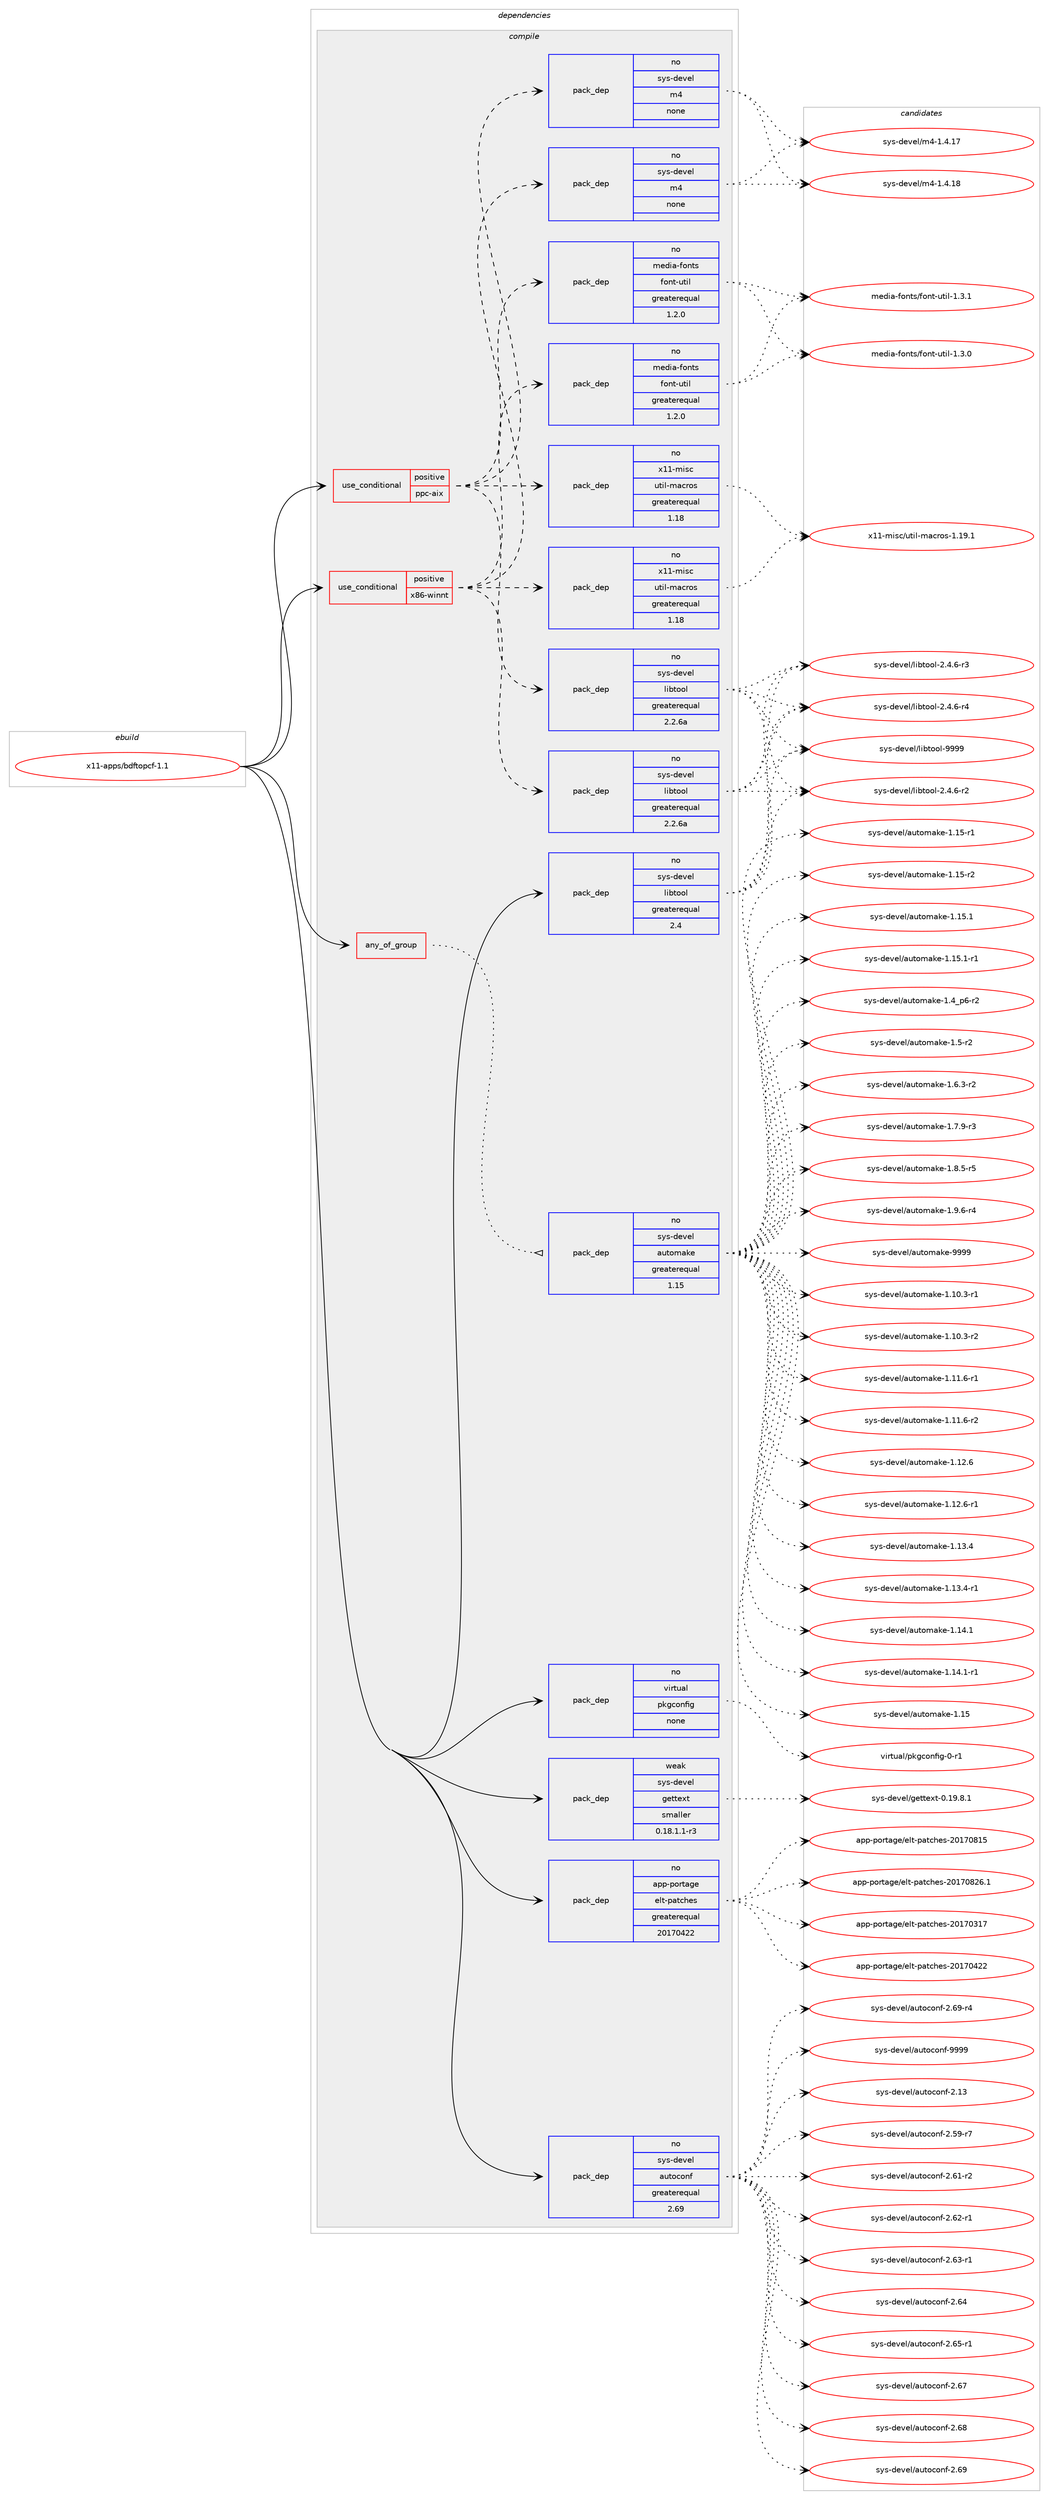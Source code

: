 digraph prolog {

# *************
# Graph options
# *************

newrank=true;
concentrate=true;
compound=true;
graph [rankdir=LR,fontname=Helvetica,fontsize=10,ranksep=1.5];#, ranksep=2.5, nodesep=0.2];
edge  [arrowhead=vee];
node  [fontname=Helvetica,fontsize=10];

# **********
# The ebuild
# **********

subgraph cluster_leftcol {
color=gray;
rank=same;
label=<<i>ebuild</i>>;
id [label="x11-apps/bdftopcf-1.1", color=red, width=4, href="../x11-apps/bdftopcf-1.1.svg"];
}

# ****************
# The dependencies
# ****************

subgraph cluster_midcol {
color=gray;
label=<<i>dependencies</i>>;
subgraph cluster_compile {
fillcolor="#eeeeee";
style=filled;
label=<<i>compile</i>>;
subgraph any8997 {
dependency508868 [label=<<TABLE BORDER="0" CELLBORDER="1" CELLSPACING="0" CELLPADDING="4"><TR><TD CELLPADDING="10">any_of_group</TD></TR></TABLE>>, shape=none, color=red];subgraph pack378154 {
dependency508869 [label=<<TABLE BORDER="0" CELLBORDER="1" CELLSPACING="0" CELLPADDING="4" WIDTH="220"><TR><TD ROWSPAN="6" CELLPADDING="30">pack_dep</TD></TR><TR><TD WIDTH="110">no</TD></TR><TR><TD>sys-devel</TD></TR><TR><TD>automake</TD></TR><TR><TD>greaterequal</TD></TR><TR><TD>1.15</TD></TR></TABLE>>, shape=none, color=blue];
}
dependency508868:e -> dependency508869:w [weight=20,style="dotted",arrowhead="oinv"];
}
id:e -> dependency508868:w [weight=20,style="solid",arrowhead="vee"];
subgraph cond121378 {
dependency508870 [label=<<TABLE BORDER="0" CELLBORDER="1" CELLSPACING="0" CELLPADDING="4"><TR><TD ROWSPAN="3" CELLPADDING="10">use_conditional</TD></TR><TR><TD>positive</TD></TR><TR><TD>ppc-aix</TD></TR></TABLE>>, shape=none, color=red];
subgraph pack378155 {
dependency508871 [label=<<TABLE BORDER="0" CELLBORDER="1" CELLSPACING="0" CELLPADDING="4" WIDTH="220"><TR><TD ROWSPAN="6" CELLPADDING="30">pack_dep</TD></TR><TR><TD WIDTH="110">no</TD></TR><TR><TD>sys-devel</TD></TR><TR><TD>libtool</TD></TR><TR><TD>greaterequal</TD></TR><TR><TD>2.2.6a</TD></TR></TABLE>>, shape=none, color=blue];
}
dependency508870:e -> dependency508871:w [weight=20,style="dashed",arrowhead="vee"];
subgraph pack378156 {
dependency508872 [label=<<TABLE BORDER="0" CELLBORDER="1" CELLSPACING="0" CELLPADDING="4" WIDTH="220"><TR><TD ROWSPAN="6" CELLPADDING="30">pack_dep</TD></TR><TR><TD WIDTH="110">no</TD></TR><TR><TD>sys-devel</TD></TR><TR><TD>m4</TD></TR><TR><TD>none</TD></TR><TR><TD></TD></TR></TABLE>>, shape=none, color=blue];
}
dependency508870:e -> dependency508872:w [weight=20,style="dashed",arrowhead="vee"];
subgraph pack378157 {
dependency508873 [label=<<TABLE BORDER="0" CELLBORDER="1" CELLSPACING="0" CELLPADDING="4" WIDTH="220"><TR><TD ROWSPAN="6" CELLPADDING="30">pack_dep</TD></TR><TR><TD WIDTH="110">no</TD></TR><TR><TD>x11-misc</TD></TR><TR><TD>util-macros</TD></TR><TR><TD>greaterequal</TD></TR><TR><TD>1.18</TD></TR></TABLE>>, shape=none, color=blue];
}
dependency508870:e -> dependency508873:w [weight=20,style="dashed",arrowhead="vee"];
subgraph pack378158 {
dependency508874 [label=<<TABLE BORDER="0" CELLBORDER="1" CELLSPACING="0" CELLPADDING="4" WIDTH="220"><TR><TD ROWSPAN="6" CELLPADDING="30">pack_dep</TD></TR><TR><TD WIDTH="110">no</TD></TR><TR><TD>media-fonts</TD></TR><TR><TD>font-util</TD></TR><TR><TD>greaterequal</TD></TR><TR><TD>1.2.0</TD></TR></TABLE>>, shape=none, color=blue];
}
dependency508870:e -> dependency508874:w [weight=20,style="dashed",arrowhead="vee"];
}
id:e -> dependency508870:w [weight=20,style="solid",arrowhead="vee"];
subgraph cond121379 {
dependency508875 [label=<<TABLE BORDER="0" CELLBORDER="1" CELLSPACING="0" CELLPADDING="4"><TR><TD ROWSPAN="3" CELLPADDING="10">use_conditional</TD></TR><TR><TD>positive</TD></TR><TR><TD>x86-winnt</TD></TR></TABLE>>, shape=none, color=red];
subgraph pack378159 {
dependency508876 [label=<<TABLE BORDER="0" CELLBORDER="1" CELLSPACING="0" CELLPADDING="4" WIDTH="220"><TR><TD ROWSPAN="6" CELLPADDING="30">pack_dep</TD></TR><TR><TD WIDTH="110">no</TD></TR><TR><TD>sys-devel</TD></TR><TR><TD>libtool</TD></TR><TR><TD>greaterequal</TD></TR><TR><TD>2.2.6a</TD></TR></TABLE>>, shape=none, color=blue];
}
dependency508875:e -> dependency508876:w [weight=20,style="dashed",arrowhead="vee"];
subgraph pack378160 {
dependency508877 [label=<<TABLE BORDER="0" CELLBORDER="1" CELLSPACING="0" CELLPADDING="4" WIDTH="220"><TR><TD ROWSPAN="6" CELLPADDING="30">pack_dep</TD></TR><TR><TD WIDTH="110">no</TD></TR><TR><TD>sys-devel</TD></TR><TR><TD>m4</TD></TR><TR><TD>none</TD></TR><TR><TD></TD></TR></TABLE>>, shape=none, color=blue];
}
dependency508875:e -> dependency508877:w [weight=20,style="dashed",arrowhead="vee"];
subgraph pack378161 {
dependency508878 [label=<<TABLE BORDER="0" CELLBORDER="1" CELLSPACING="0" CELLPADDING="4" WIDTH="220"><TR><TD ROWSPAN="6" CELLPADDING="30">pack_dep</TD></TR><TR><TD WIDTH="110">no</TD></TR><TR><TD>x11-misc</TD></TR><TR><TD>util-macros</TD></TR><TR><TD>greaterequal</TD></TR><TR><TD>1.18</TD></TR></TABLE>>, shape=none, color=blue];
}
dependency508875:e -> dependency508878:w [weight=20,style="dashed",arrowhead="vee"];
subgraph pack378162 {
dependency508879 [label=<<TABLE BORDER="0" CELLBORDER="1" CELLSPACING="0" CELLPADDING="4" WIDTH="220"><TR><TD ROWSPAN="6" CELLPADDING="30">pack_dep</TD></TR><TR><TD WIDTH="110">no</TD></TR><TR><TD>media-fonts</TD></TR><TR><TD>font-util</TD></TR><TR><TD>greaterequal</TD></TR><TR><TD>1.2.0</TD></TR></TABLE>>, shape=none, color=blue];
}
dependency508875:e -> dependency508879:w [weight=20,style="dashed",arrowhead="vee"];
}
id:e -> dependency508875:w [weight=20,style="solid",arrowhead="vee"];
subgraph pack378163 {
dependency508880 [label=<<TABLE BORDER="0" CELLBORDER="1" CELLSPACING="0" CELLPADDING="4" WIDTH="220"><TR><TD ROWSPAN="6" CELLPADDING="30">pack_dep</TD></TR><TR><TD WIDTH="110">no</TD></TR><TR><TD>app-portage</TD></TR><TR><TD>elt-patches</TD></TR><TR><TD>greaterequal</TD></TR><TR><TD>20170422</TD></TR></TABLE>>, shape=none, color=blue];
}
id:e -> dependency508880:w [weight=20,style="solid",arrowhead="vee"];
subgraph pack378164 {
dependency508881 [label=<<TABLE BORDER="0" CELLBORDER="1" CELLSPACING="0" CELLPADDING="4" WIDTH="220"><TR><TD ROWSPAN="6" CELLPADDING="30">pack_dep</TD></TR><TR><TD WIDTH="110">no</TD></TR><TR><TD>sys-devel</TD></TR><TR><TD>autoconf</TD></TR><TR><TD>greaterequal</TD></TR><TR><TD>2.69</TD></TR></TABLE>>, shape=none, color=blue];
}
id:e -> dependency508881:w [weight=20,style="solid",arrowhead="vee"];
subgraph pack378165 {
dependency508882 [label=<<TABLE BORDER="0" CELLBORDER="1" CELLSPACING="0" CELLPADDING="4" WIDTH="220"><TR><TD ROWSPAN="6" CELLPADDING="30">pack_dep</TD></TR><TR><TD WIDTH="110">no</TD></TR><TR><TD>sys-devel</TD></TR><TR><TD>libtool</TD></TR><TR><TD>greaterequal</TD></TR><TR><TD>2.4</TD></TR></TABLE>>, shape=none, color=blue];
}
id:e -> dependency508882:w [weight=20,style="solid",arrowhead="vee"];
subgraph pack378166 {
dependency508883 [label=<<TABLE BORDER="0" CELLBORDER="1" CELLSPACING="0" CELLPADDING="4" WIDTH="220"><TR><TD ROWSPAN="6" CELLPADDING="30">pack_dep</TD></TR><TR><TD WIDTH="110">no</TD></TR><TR><TD>virtual</TD></TR><TR><TD>pkgconfig</TD></TR><TR><TD>none</TD></TR><TR><TD></TD></TR></TABLE>>, shape=none, color=blue];
}
id:e -> dependency508883:w [weight=20,style="solid",arrowhead="vee"];
subgraph pack378167 {
dependency508884 [label=<<TABLE BORDER="0" CELLBORDER="1" CELLSPACING="0" CELLPADDING="4" WIDTH="220"><TR><TD ROWSPAN="6" CELLPADDING="30">pack_dep</TD></TR><TR><TD WIDTH="110">weak</TD></TR><TR><TD>sys-devel</TD></TR><TR><TD>gettext</TD></TR><TR><TD>smaller</TD></TR><TR><TD>0.18.1.1-r3</TD></TR></TABLE>>, shape=none, color=blue];
}
id:e -> dependency508884:w [weight=20,style="solid",arrowhead="vee"];
}
subgraph cluster_compileandrun {
fillcolor="#eeeeee";
style=filled;
label=<<i>compile and run</i>>;
}
subgraph cluster_run {
fillcolor="#eeeeee";
style=filled;
label=<<i>run</i>>;
}
}

# **************
# The candidates
# **************

subgraph cluster_choices {
rank=same;
color=gray;
label=<<i>candidates</i>>;

subgraph choice378154 {
color=black;
nodesep=1;
choice11512111545100101118101108479711711611110997107101454946494846514511449 [label="sys-devel/automake-1.10.3-r1", color=red, width=4,href="../sys-devel/automake-1.10.3-r1.svg"];
choice11512111545100101118101108479711711611110997107101454946494846514511450 [label="sys-devel/automake-1.10.3-r2", color=red, width=4,href="../sys-devel/automake-1.10.3-r2.svg"];
choice11512111545100101118101108479711711611110997107101454946494946544511449 [label="sys-devel/automake-1.11.6-r1", color=red, width=4,href="../sys-devel/automake-1.11.6-r1.svg"];
choice11512111545100101118101108479711711611110997107101454946494946544511450 [label="sys-devel/automake-1.11.6-r2", color=red, width=4,href="../sys-devel/automake-1.11.6-r2.svg"];
choice1151211154510010111810110847971171161111099710710145494649504654 [label="sys-devel/automake-1.12.6", color=red, width=4,href="../sys-devel/automake-1.12.6.svg"];
choice11512111545100101118101108479711711611110997107101454946495046544511449 [label="sys-devel/automake-1.12.6-r1", color=red, width=4,href="../sys-devel/automake-1.12.6-r1.svg"];
choice1151211154510010111810110847971171161111099710710145494649514652 [label="sys-devel/automake-1.13.4", color=red, width=4,href="../sys-devel/automake-1.13.4.svg"];
choice11512111545100101118101108479711711611110997107101454946495146524511449 [label="sys-devel/automake-1.13.4-r1", color=red, width=4,href="../sys-devel/automake-1.13.4-r1.svg"];
choice1151211154510010111810110847971171161111099710710145494649524649 [label="sys-devel/automake-1.14.1", color=red, width=4,href="../sys-devel/automake-1.14.1.svg"];
choice11512111545100101118101108479711711611110997107101454946495246494511449 [label="sys-devel/automake-1.14.1-r1", color=red, width=4,href="../sys-devel/automake-1.14.1-r1.svg"];
choice115121115451001011181011084797117116111109971071014549464953 [label="sys-devel/automake-1.15", color=red, width=4,href="../sys-devel/automake-1.15.svg"];
choice1151211154510010111810110847971171161111099710710145494649534511449 [label="sys-devel/automake-1.15-r1", color=red, width=4,href="../sys-devel/automake-1.15-r1.svg"];
choice1151211154510010111810110847971171161111099710710145494649534511450 [label="sys-devel/automake-1.15-r2", color=red, width=4,href="../sys-devel/automake-1.15-r2.svg"];
choice1151211154510010111810110847971171161111099710710145494649534649 [label="sys-devel/automake-1.15.1", color=red, width=4,href="../sys-devel/automake-1.15.1.svg"];
choice11512111545100101118101108479711711611110997107101454946495346494511449 [label="sys-devel/automake-1.15.1-r1", color=red, width=4,href="../sys-devel/automake-1.15.1-r1.svg"];
choice115121115451001011181011084797117116111109971071014549465295112544511450 [label="sys-devel/automake-1.4_p6-r2", color=red, width=4,href="../sys-devel/automake-1.4_p6-r2.svg"];
choice11512111545100101118101108479711711611110997107101454946534511450 [label="sys-devel/automake-1.5-r2", color=red, width=4,href="../sys-devel/automake-1.5-r2.svg"];
choice115121115451001011181011084797117116111109971071014549465446514511450 [label="sys-devel/automake-1.6.3-r2", color=red, width=4,href="../sys-devel/automake-1.6.3-r2.svg"];
choice115121115451001011181011084797117116111109971071014549465546574511451 [label="sys-devel/automake-1.7.9-r3", color=red, width=4,href="../sys-devel/automake-1.7.9-r3.svg"];
choice115121115451001011181011084797117116111109971071014549465646534511453 [label="sys-devel/automake-1.8.5-r5", color=red, width=4,href="../sys-devel/automake-1.8.5-r5.svg"];
choice115121115451001011181011084797117116111109971071014549465746544511452 [label="sys-devel/automake-1.9.6-r4", color=red, width=4,href="../sys-devel/automake-1.9.6-r4.svg"];
choice115121115451001011181011084797117116111109971071014557575757 [label="sys-devel/automake-9999", color=red, width=4,href="../sys-devel/automake-9999.svg"];
dependency508869:e -> choice11512111545100101118101108479711711611110997107101454946494846514511449:w [style=dotted,weight="100"];
dependency508869:e -> choice11512111545100101118101108479711711611110997107101454946494846514511450:w [style=dotted,weight="100"];
dependency508869:e -> choice11512111545100101118101108479711711611110997107101454946494946544511449:w [style=dotted,weight="100"];
dependency508869:e -> choice11512111545100101118101108479711711611110997107101454946494946544511450:w [style=dotted,weight="100"];
dependency508869:e -> choice1151211154510010111810110847971171161111099710710145494649504654:w [style=dotted,weight="100"];
dependency508869:e -> choice11512111545100101118101108479711711611110997107101454946495046544511449:w [style=dotted,weight="100"];
dependency508869:e -> choice1151211154510010111810110847971171161111099710710145494649514652:w [style=dotted,weight="100"];
dependency508869:e -> choice11512111545100101118101108479711711611110997107101454946495146524511449:w [style=dotted,weight="100"];
dependency508869:e -> choice1151211154510010111810110847971171161111099710710145494649524649:w [style=dotted,weight="100"];
dependency508869:e -> choice11512111545100101118101108479711711611110997107101454946495246494511449:w [style=dotted,weight="100"];
dependency508869:e -> choice115121115451001011181011084797117116111109971071014549464953:w [style=dotted,weight="100"];
dependency508869:e -> choice1151211154510010111810110847971171161111099710710145494649534511449:w [style=dotted,weight="100"];
dependency508869:e -> choice1151211154510010111810110847971171161111099710710145494649534511450:w [style=dotted,weight="100"];
dependency508869:e -> choice1151211154510010111810110847971171161111099710710145494649534649:w [style=dotted,weight="100"];
dependency508869:e -> choice11512111545100101118101108479711711611110997107101454946495346494511449:w [style=dotted,weight="100"];
dependency508869:e -> choice115121115451001011181011084797117116111109971071014549465295112544511450:w [style=dotted,weight="100"];
dependency508869:e -> choice11512111545100101118101108479711711611110997107101454946534511450:w [style=dotted,weight="100"];
dependency508869:e -> choice115121115451001011181011084797117116111109971071014549465446514511450:w [style=dotted,weight="100"];
dependency508869:e -> choice115121115451001011181011084797117116111109971071014549465546574511451:w [style=dotted,weight="100"];
dependency508869:e -> choice115121115451001011181011084797117116111109971071014549465646534511453:w [style=dotted,weight="100"];
dependency508869:e -> choice115121115451001011181011084797117116111109971071014549465746544511452:w [style=dotted,weight="100"];
dependency508869:e -> choice115121115451001011181011084797117116111109971071014557575757:w [style=dotted,weight="100"];
}
subgraph choice378155 {
color=black;
nodesep=1;
choice1151211154510010111810110847108105981161111111084550465246544511450 [label="sys-devel/libtool-2.4.6-r2", color=red, width=4,href="../sys-devel/libtool-2.4.6-r2.svg"];
choice1151211154510010111810110847108105981161111111084550465246544511451 [label="sys-devel/libtool-2.4.6-r3", color=red, width=4,href="../sys-devel/libtool-2.4.6-r3.svg"];
choice1151211154510010111810110847108105981161111111084550465246544511452 [label="sys-devel/libtool-2.4.6-r4", color=red, width=4,href="../sys-devel/libtool-2.4.6-r4.svg"];
choice1151211154510010111810110847108105981161111111084557575757 [label="sys-devel/libtool-9999", color=red, width=4,href="../sys-devel/libtool-9999.svg"];
dependency508871:e -> choice1151211154510010111810110847108105981161111111084550465246544511450:w [style=dotted,weight="100"];
dependency508871:e -> choice1151211154510010111810110847108105981161111111084550465246544511451:w [style=dotted,weight="100"];
dependency508871:e -> choice1151211154510010111810110847108105981161111111084550465246544511452:w [style=dotted,weight="100"];
dependency508871:e -> choice1151211154510010111810110847108105981161111111084557575757:w [style=dotted,weight="100"];
}
subgraph choice378156 {
color=black;
nodesep=1;
choice11512111545100101118101108471095245494652464955 [label="sys-devel/m4-1.4.17", color=red, width=4,href="../sys-devel/m4-1.4.17.svg"];
choice11512111545100101118101108471095245494652464956 [label="sys-devel/m4-1.4.18", color=red, width=4,href="../sys-devel/m4-1.4.18.svg"];
dependency508872:e -> choice11512111545100101118101108471095245494652464955:w [style=dotted,weight="100"];
dependency508872:e -> choice11512111545100101118101108471095245494652464956:w [style=dotted,weight="100"];
}
subgraph choice378157 {
color=black;
nodesep=1;
choice120494945109105115994711711610510845109979911411111545494649574649 [label="x11-misc/util-macros-1.19.1", color=red, width=4,href="../x11-misc/util-macros-1.19.1.svg"];
dependency508873:e -> choice120494945109105115994711711610510845109979911411111545494649574649:w [style=dotted,weight="100"];
}
subgraph choice378158 {
color=black;
nodesep=1;
choice10910110010597451021111101161154710211111011645117116105108454946514648 [label="media-fonts/font-util-1.3.0", color=red, width=4,href="../media-fonts/font-util-1.3.0.svg"];
choice10910110010597451021111101161154710211111011645117116105108454946514649 [label="media-fonts/font-util-1.3.1", color=red, width=4,href="../media-fonts/font-util-1.3.1.svg"];
dependency508874:e -> choice10910110010597451021111101161154710211111011645117116105108454946514648:w [style=dotted,weight="100"];
dependency508874:e -> choice10910110010597451021111101161154710211111011645117116105108454946514649:w [style=dotted,weight="100"];
}
subgraph choice378159 {
color=black;
nodesep=1;
choice1151211154510010111810110847108105981161111111084550465246544511450 [label="sys-devel/libtool-2.4.6-r2", color=red, width=4,href="../sys-devel/libtool-2.4.6-r2.svg"];
choice1151211154510010111810110847108105981161111111084550465246544511451 [label="sys-devel/libtool-2.4.6-r3", color=red, width=4,href="../sys-devel/libtool-2.4.6-r3.svg"];
choice1151211154510010111810110847108105981161111111084550465246544511452 [label="sys-devel/libtool-2.4.6-r4", color=red, width=4,href="../sys-devel/libtool-2.4.6-r4.svg"];
choice1151211154510010111810110847108105981161111111084557575757 [label="sys-devel/libtool-9999", color=red, width=4,href="../sys-devel/libtool-9999.svg"];
dependency508876:e -> choice1151211154510010111810110847108105981161111111084550465246544511450:w [style=dotted,weight="100"];
dependency508876:e -> choice1151211154510010111810110847108105981161111111084550465246544511451:w [style=dotted,weight="100"];
dependency508876:e -> choice1151211154510010111810110847108105981161111111084550465246544511452:w [style=dotted,weight="100"];
dependency508876:e -> choice1151211154510010111810110847108105981161111111084557575757:w [style=dotted,weight="100"];
}
subgraph choice378160 {
color=black;
nodesep=1;
choice11512111545100101118101108471095245494652464955 [label="sys-devel/m4-1.4.17", color=red, width=4,href="../sys-devel/m4-1.4.17.svg"];
choice11512111545100101118101108471095245494652464956 [label="sys-devel/m4-1.4.18", color=red, width=4,href="../sys-devel/m4-1.4.18.svg"];
dependency508877:e -> choice11512111545100101118101108471095245494652464955:w [style=dotted,weight="100"];
dependency508877:e -> choice11512111545100101118101108471095245494652464956:w [style=dotted,weight="100"];
}
subgraph choice378161 {
color=black;
nodesep=1;
choice120494945109105115994711711610510845109979911411111545494649574649 [label="x11-misc/util-macros-1.19.1", color=red, width=4,href="../x11-misc/util-macros-1.19.1.svg"];
dependency508878:e -> choice120494945109105115994711711610510845109979911411111545494649574649:w [style=dotted,weight="100"];
}
subgraph choice378162 {
color=black;
nodesep=1;
choice10910110010597451021111101161154710211111011645117116105108454946514648 [label="media-fonts/font-util-1.3.0", color=red, width=4,href="../media-fonts/font-util-1.3.0.svg"];
choice10910110010597451021111101161154710211111011645117116105108454946514649 [label="media-fonts/font-util-1.3.1", color=red, width=4,href="../media-fonts/font-util-1.3.1.svg"];
dependency508879:e -> choice10910110010597451021111101161154710211111011645117116105108454946514648:w [style=dotted,weight="100"];
dependency508879:e -> choice10910110010597451021111101161154710211111011645117116105108454946514649:w [style=dotted,weight="100"];
}
subgraph choice378163 {
color=black;
nodesep=1;
choice97112112451121111141169710310147101108116451129711699104101115455048495548514955 [label="app-portage/elt-patches-20170317", color=red, width=4,href="../app-portage/elt-patches-20170317.svg"];
choice97112112451121111141169710310147101108116451129711699104101115455048495548525050 [label="app-portage/elt-patches-20170422", color=red, width=4,href="../app-portage/elt-patches-20170422.svg"];
choice97112112451121111141169710310147101108116451129711699104101115455048495548564953 [label="app-portage/elt-patches-20170815", color=red, width=4,href="../app-portage/elt-patches-20170815.svg"];
choice971121124511211111411697103101471011081164511297116991041011154550484955485650544649 [label="app-portage/elt-patches-20170826.1", color=red, width=4,href="../app-portage/elt-patches-20170826.1.svg"];
dependency508880:e -> choice97112112451121111141169710310147101108116451129711699104101115455048495548514955:w [style=dotted,weight="100"];
dependency508880:e -> choice97112112451121111141169710310147101108116451129711699104101115455048495548525050:w [style=dotted,weight="100"];
dependency508880:e -> choice97112112451121111141169710310147101108116451129711699104101115455048495548564953:w [style=dotted,weight="100"];
dependency508880:e -> choice971121124511211111411697103101471011081164511297116991041011154550484955485650544649:w [style=dotted,weight="100"];
}
subgraph choice378164 {
color=black;
nodesep=1;
choice115121115451001011181011084797117116111991111101024550464951 [label="sys-devel/autoconf-2.13", color=red, width=4,href="../sys-devel/autoconf-2.13.svg"];
choice1151211154510010111810110847971171161119911111010245504653574511455 [label="sys-devel/autoconf-2.59-r7", color=red, width=4,href="../sys-devel/autoconf-2.59-r7.svg"];
choice1151211154510010111810110847971171161119911111010245504654494511450 [label="sys-devel/autoconf-2.61-r2", color=red, width=4,href="../sys-devel/autoconf-2.61-r2.svg"];
choice1151211154510010111810110847971171161119911111010245504654504511449 [label="sys-devel/autoconf-2.62-r1", color=red, width=4,href="../sys-devel/autoconf-2.62-r1.svg"];
choice1151211154510010111810110847971171161119911111010245504654514511449 [label="sys-devel/autoconf-2.63-r1", color=red, width=4,href="../sys-devel/autoconf-2.63-r1.svg"];
choice115121115451001011181011084797117116111991111101024550465452 [label="sys-devel/autoconf-2.64", color=red, width=4,href="../sys-devel/autoconf-2.64.svg"];
choice1151211154510010111810110847971171161119911111010245504654534511449 [label="sys-devel/autoconf-2.65-r1", color=red, width=4,href="../sys-devel/autoconf-2.65-r1.svg"];
choice115121115451001011181011084797117116111991111101024550465455 [label="sys-devel/autoconf-2.67", color=red, width=4,href="../sys-devel/autoconf-2.67.svg"];
choice115121115451001011181011084797117116111991111101024550465456 [label="sys-devel/autoconf-2.68", color=red, width=4,href="../sys-devel/autoconf-2.68.svg"];
choice115121115451001011181011084797117116111991111101024550465457 [label="sys-devel/autoconf-2.69", color=red, width=4,href="../sys-devel/autoconf-2.69.svg"];
choice1151211154510010111810110847971171161119911111010245504654574511452 [label="sys-devel/autoconf-2.69-r4", color=red, width=4,href="../sys-devel/autoconf-2.69-r4.svg"];
choice115121115451001011181011084797117116111991111101024557575757 [label="sys-devel/autoconf-9999", color=red, width=4,href="../sys-devel/autoconf-9999.svg"];
dependency508881:e -> choice115121115451001011181011084797117116111991111101024550464951:w [style=dotted,weight="100"];
dependency508881:e -> choice1151211154510010111810110847971171161119911111010245504653574511455:w [style=dotted,weight="100"];
dependency508881:e -> choice1151211154510010111810110847971171161119911111010245504654494511450:w [style=dotted,weight="100"];
dependency508881:e -> choice1151211154510010111810110847971171161119911111010245504654504511449:w [style=dotted,weight="100"];
dependency508881:e -> choice1151211154510010111810110847971171161119911111010245504654514511449:w [style=dotted,weight="100"];
dependency508881:e -> choice115121115451001011181011084797117116111991111101024550465452:w [style=dotted,weight="100"];
dependency508881:e -> choice1151211154510010111810110847971171161119911111010245504654534511449:w [style=dotted,weight="100"];
dependency508881:e -> choice115121115451001011181011084797117116111991111101024550465455:w [style=dotted,weight="100"];
dependency508881:e -> choice115121115451001011181011084797117116111991111101024550465456:w [style=dotted,weight="100"];
dependency508881:e -> choice115121115451001011181011084797117116111991111101024550465457:w [style=dotted,weight="100"];
dependency508881:e -> choice1151211154510010111810110847971171161119911111010245504654574511452:w [style=dotted,weight="100"];
dependency508881:e -> choice115121115451001011181011084797117116111991111101024557575757:w [style=dotted,weight="100"];
}
subgraph choice378165 {
color=black;
nodesep=1;
choice1151211154510010111810110847108105981161111111084550465246544511450 [label="sys-devel/libtool-2.4.6-r2", color=red, width=4,href="../sys-devel/libtool-2.4.6-r2.svg"];
choice1151211154510010111810110847108105981161111111084550465246544511451 [label="sys-devel/libtool-2.4.6-r3", color=red, width=4,href="../sys-devel/libtool-2.4.6-r3.svg"];
choice1151211154510010111810110847108105981161111111084550465246544511452 [label="sys-devel/libtool-2.4.6-r4", color=red, width=4,href="../sys-devel/libtool-2.4.6-r4.svg"];
choice1151211154510010111810110847108105981161111111084557575757 [label="sys-devel/libtool-9999", color=red, width=4,href="../sys-devel/libtool-9999.svg"];
dependency508882:e -> choice1151211154510010111810110847108105981161111111084550465246544511450:w [style=dotted,weight="100"];
dependency508882:e -> choice1151211154510010111810110847108105981161111111084550465246544511451:w [style=dotted,weight="100"];
dependency508882:e -> choice1151211154510010111810110847108105981161111111084550465246544511452:w [style=dotted,weight="100"];
dependency508882:e -> choice1151211154510010111810110847108105981161111111084557575757:w [style=dotted,weight="100"];
}
subgraph choice378166 {
color=black;
nodesep=1;
choice11810511411611797108471121071039911111010210510345484511449 [label="virtual/pkgconfig-0-r1", color=red, width=4,href="../virtual/pkgconfig-0-r1.svg"];
dependency508883:e -> choice11810511411611797108471121071039911111010210510345484511449:w [style=dotted,weight="100"];
}
subgraph choice378167 {
color=black;
nodesep=1;
choice1151211154510010111810110847103101116116101120116454846495746564649 [label="sys-devel/gettext-0.19.8.1", color=red, width=4,href="../sys-devel/gettext-0.19.8.1.svg"];
dependency508884:e -> choice1151211154510010111810110847103101116116101120116454846495746564649:w [style=dotted,weight="100"];
}
}

}
